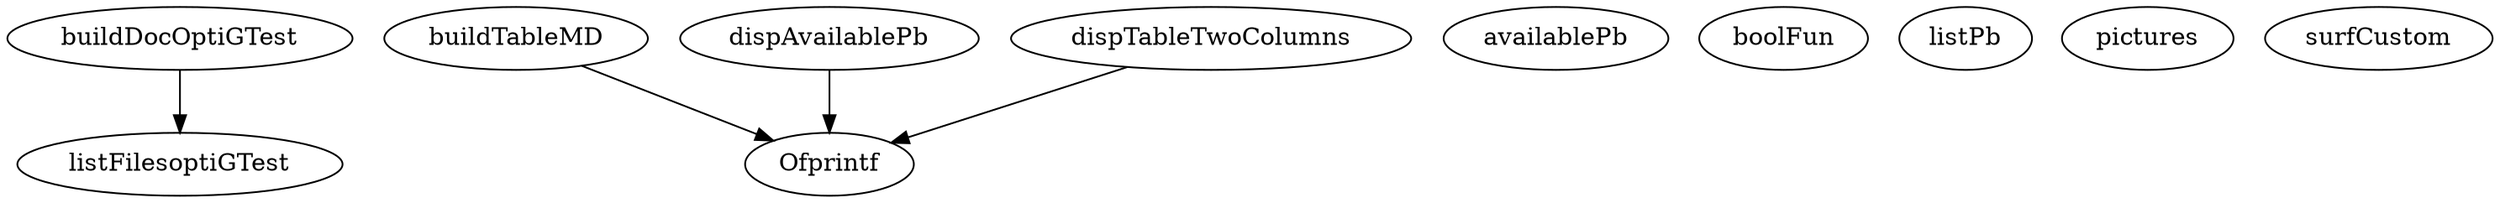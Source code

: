 /* Created by mdot for Matlab */
digraph m2html {
  buildDocOptiGTest -> listFilesoptiGTest;
  buildTableMD -> Ofprintf;
  dispAvailablePb -> Ofprintf;
  dispTableTwoColumns -> Ofprintf;

  Ofprintf [URL="Ofprintf.html"];
  availablePb [URL="availablePb.html"];
  boolFun [URL="boolFun.html"];
  buildDocOptiGTest [URL="buildDocOptiGTest.html"];
  buildTableMD [URL="buildTableMD.html"];
  dispAvailablePb [URL="dispAvailablePb.html"];
  dispTableTwoColumns [URL="dispTableTwoColumns.html"];
  listFilesoptiGTest [URL="listFilesoptiGTest.html"];
  listPb [URL="listPb.html"];
  pictures [URL="pictures.html"];
  surfCustom [URL="surfCustom.html"];
}